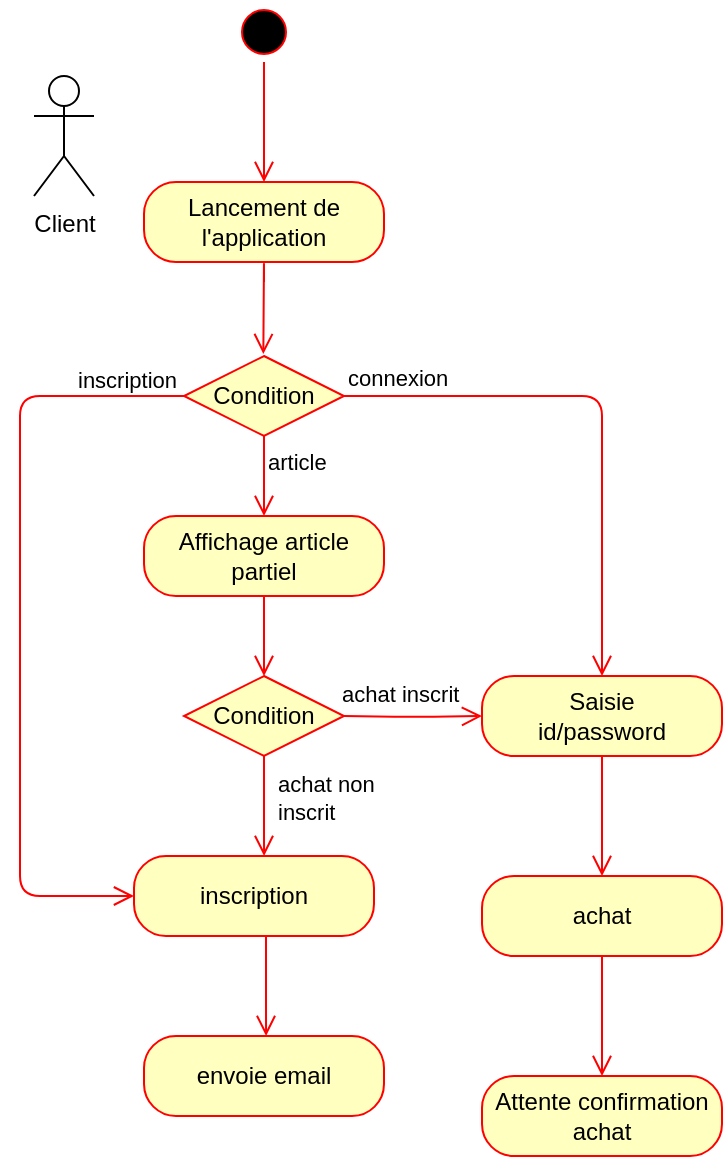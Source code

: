 <mxfile version="14.6.11"><diagram id="3rWrShMHE93Ierf2Pg5C" name="Page-1"><mxGraphModel dx="631" dy="430" grid="1" gridSize="10" guides="1" tooltips="1" connect="1" arrows="1" fold="1" page="1" pageScale="1" pageWidth="827" pageHeight="1169" math="0" shadow="0"><root><mxCell id="0"/><mxCell id="1" parent="0"/><mxCell id="hWEQFtSJjJlN7xaY4b4n-1" value="Client" style="shape=umlActor;verticalLabelPosition=bottom;verticalAlign=top;html=1;" vertex="1" parent="1"><mxGeometry x="70" y="70" width="30" height="60" as="geometry"/></mxCell><mxCell id="hWEQFtSJjJlN7xaY4b4n-6" value="" style="ellipse;html=1;shape=startState;fillColor=#000000;strokeColor=#ff0000;" vertex="1" parent="1"><mxGeometry x="170" y="33" width="30" height="30" as="geometry"/></mxCell><mxCell id="hWEQFtSJjJlN7xaY4b4n-7" value="" style="edgeStyle=orthogonalEdgeStyle;html=1;verticalAlign=bottom;endArrow=open;endSize=8;strokeColor=#ff0000;" edge="1" source="hWEQFtSJjJlN7xaY4b4n-6" parent="1"><mxGeometry relative="1" as="geometry"><mxPoint x="185" y="123" as="targetPoint"/></mxGeometry></mxCell><mxCell id="hWEQFtSJjJlN7xaY4b4n-8" value="Lancement de l'application" style="rounded=1;whiteSpace=wrap;html=1;arcSize=40;fontColor=#000000;fillColor=#ffffc0;strokeColor=#ff0000;" vertex="1" parent="1"><mxGeometry x="125" y="123" width="120" height="40" as="geometry"/></mxCell><mxCell id="hWEQFtSJjJlN7xaY4b4n-9" value="" style="edgeStyle=orthogonalEdgeStyle;html=1;verticalAlign=bottom;endArrow=open;endSize=8;strokeColor=#ff0000;" edge="1" parent="1"><mxGeometry relative="1" as="geometry"><mxPoint x="184.67" y="209" as="targetPoint"/><mxPoint x="185" y="173" as="sourcePoint"/><Array as="points"><mxPoint x="185" y="160"/><mxPoint x="185" y="160"/></Array></mxGeometry></mxCell><mxCell id="hWEQFtSJjJlN7xaY4b4n-16" value="Condition" style="rhombus;whiteSpace=wrap;html=1;fillColor=#ffffc0;strokeColor=#ff0000;" vertex="1" parent="1"><mxGeometry x="145" y="210" width="80" height="40" as="geometry"/></mxCell><mxCell id="hWEQFtSJjJlN7xaY4b4n-17" value="connexion" style="edgeStyle=orthogonalEdgeStyle;html=1;align=left;verticalAlign=bottom;endArrow=open;endSize=8;strokeColor=#ff0000;entryX=0.5;entryY=0;entryDx=0;entryDy=0;" edge="1" source="hWEQFtSJjJlN7xaY4b4n-16" parent="1" target="hWEQFtSJjJlN7xaY4b4n-21"><mxGeometry x="-1" relative="1" as="geometry"><mxPoint x="320" y="280" as="targetPoint"/></mxGeometry></mxCell><mxCell id="hWEQFtSJjJlN7xaY4b4n-18" value="article" style="edgeStyle=orthogonalEdgeStyle;html=1;align=left;verticalAlign=top;endArrow=open;endSize=8;strokeColor=#ff0000;" edge="1" source="hWEQFtSJjJlN7xaY4b4n-16" parent="1"><mxGeometry x="-1" relative="1" as="geometry"><mxPoint x="185" y="290" as="targetPoint"/></mxGeometry></mxCell><mxCell id="hWEQFtSJjJlN7xaY4b4n-20" value="Condition" style="rhombus;whiteSpace=wrap;html=1;fillColor=#ffffc0;strokeColor=#ff0000;" vertex="1" parent="1"><mxGeometry x="145" y="370" width="80" height="40" as="geometry"/></mxCell><mxCell id="hWEQFtSJjJlN7xaY4b4n-21" value="Saisie&lt;br&gt;id/password" style="rounded=1;whiteSpace=wrap;html=1;arcSize=40;fontColor=#000000;fillColor=#ffffc0;strokeColor=#ff0000;" vertex="1" parent="1"><mxGeometry x="294" y="370" width="120" height="40" as="geometry"/></mxCell><mxCell id="hWEQFtSJjJlN7xaY4b4n-22" value="Affichage article partiel" style="rounded=1;whiteSpace=wrap;html=1;arcSize=40;fontColor=#000000;fillColor=#ffffc0;strokeColor=#ff0000;" vertex="1" parent="1"><mxGeometry x="125" y="290" width="120" height="40" as="geometry"/></mxCell><mxCell id="hWEQFtSJjJlN7xaY4b4n-24" value="" style="edgeStyle=orthogonalEdgeStyle;html=1;align=left;verticalAlign=top;endArrow=open;endSize=8;strokeColor=#ff0000;" edge="1" parent="1"><mxGeometry x="-1" relative="1" as="geometry"><mxPoint x="185" y="370" as="targetPoint"/><mxPoint x="185" y="330" as="sourcePoint"/></mxGeometry></mxCell><mxCell id="hWEQFtSJjJlN7xaY4b4n-25" value="" style="edgeStyle=orthogonalEdgeStyle;html=1;align=left;verticalAlign=top;endArrow=open;endSize=8;strokeColor=#ff0000;entryX=0;entryY=0.5;entryDx=0;entryDy=0;" edge="1" parent="1" target="hWEQFtSJjJlN7xaY4b4n-21"><mxGeometry x="-1" relative="1" as="geometry"><mxPoint x="290" y="390" as="targetPoint"/><mxPoint x="225" y="390" as="sourcePoint"/><Array as="points"/></mxGeometry></mxCell><mxCell id="hWEQFtSJjJlN7xaY4b4n-26" value="&lt;font face=&quot;helvetica&quot;&gt;&lt;span style=&quot;font-size: 11px ; background-color: rgb(255 , 255 , 255)&quot;&gt;achat inscrit&lt;/span&gt;&lt;/font&gt;" style="text;whiteSpace=wrap;html=1;" vertex="1" parent="1"><mxGeometry x="222" y="365" width="80" height="30" as="geometry"/></mxCell><mxCell id="hWEQFtSJjJlN7xaY4b4n-27" value="inscription" style="rounded=1;whiteSpace=wrap;html=1;arcSize=40;fontColor=#000000;fillColor=#ffffc0;strokeColor=#ff0000;" vertex="1" parent="1"><mxGeometry x="120" y="460" width="120" height="40" as="geometry"/></mxCell><mxCell id="hWEQFtSJjJlN7xaY4b4n-28" value="" style="edgeStyle=orthogonalEdgeStyle;html=1;align=left;verticalAlign=bottom;endArrow=open;endSize=8;strokeColor=#ff0000;exitX=0;exitY=0.5;exitDx=0;exitDy=0;" edge="1" parent="1" source="hWEQFtSJjJlN7xaY4b4n-16"><mxGeometry x="-1" y="-41" relative="1" as="geometry"><mxPoint x="120" y="480" as="targetPoint"/><mxPoint x="143" y="230" as="sourcePoint"/><Array as="points"><mxPoint x="63" y="230"/><mxPoint x="63" y="480"/></Array><mxPoint x="40" y="31" as="offset"/></mxGeometry></mxCell><mxCell id="hWEQFtSJjJlN7xaY4b4n-29" value="&lt;span style=&quot;color: rgb(0 , 0 , 0) ; font-family: &amp;#34;helvetica&amp;#34; ; font-size: 11px ; font-style: normal ; font-weight: normal ; letter-spacing: normal ; text-align: left ; text-indent: 0px ; text-transform: none ; word-spacing: 0px ; background-color: rgb(255 , 255 , 255) ; text-decoration: none ; display: inline ; float: none&quot;&gt;inscription&lt;/span&gt;" style="text;whiteSpace=wrap;html=1;" vertex="1" parent="1"><mxGeometry x="90" y="208" width="50" height="30" as="geometry"/></mxCell><mxCell id="hWEQFtSJjJlN7xaY4b4n-33" value="" style="edgeStyle=orthogonalEdgeStyle;html=1;verticalAlign=bottom;endArrow=open;endSize=8;strokeColor=#ff0000;exitX=0.5;exitY=1;exitDx=0;exitDy=0;entryX=0.542;entryY=0;entryDx=0;entryDy=0;entryPerimeter=0;" edge="1" parent="1" source="hWEQFtSJjJlN7xaY4b4n-20" target="hWEQFtSJjJlN7xaY4b4n-27"><mxGeometry relative="1" as="geometry"><mxPoint x="310" y="511.333" as="targetPoint"/><mxPoint x="320" y="440" as="sourcePoint"/><Array as="points"><mxPoint x="185" y="450"/><mxPoint x="185" y="450"/></Array></mxGeometry></mxCell><mxCell id="hWEQFtSJjJlN7xaY4b4n-34" value="&lt;font face=&quot;helvetica&quot;&gt;&lt;span style=&quot;font-size: 11px ; background-color: rgb(255 , 255 , 255)&quot;&gt;achat non inscrit&lt;/span&gt;&lt;/font&gt;" style="text;whiteSpace=wrap;html=1;" vertex="1" parent="1"><mxGeometry x="190" y="410" width="80" height="30" as="geometry"/></mxCell><mxCell id="hWEQFtSJjJlN7xaY4b4n-35" value="" style="edgeStyle=orthogonalEdgeStyle;html=1;verticalAlign=bottom;endArrow=open;endSize=8;strokeColor=#ff0000;exitX=0.5;exitY=1;exitDx=0;exitDy=0;entryX=0.542;entryY=0;entryDx=0;entryDy=0;entryPerimeter=0;" edge="1" parent="1"><mxGeometry relative="1" as="geometry"><mxPoint x="186.04" y="550" as="targetPoint"/><mxPoint x="186" y="500" as="sourcePoint"/><Array as="points"><mxPoint x="186" y="540"/><mxPoint x="186" y="540"/></Array></mxGeometry></mxCell><mxCell id="hWEQFtSJjJlN7xaY4b4n-36" value="envoie email" style="rounded=1;whiteSpace=wrap;html=1;arcSize=40;fontColor=#000000;fillColor=#ffffc0;strokeColor=#ff0000;" vertex="1" parent="1"><mxGeometry x="125" y="550" width="120" height="40" as="geometry"/></mxCell><mxCell id="hWEQFtSJjJlN7xaY4b4n-38" value="achat" style="rounded=1;whiteSpace=wrap;html=1;arcSize=40;fontColor=#000000;fillColor=#ffffc0;strokeColor=#ff0000;" vertex="1" parent="1"><mxGeometry x="294" y="470" width="120" height="40" as="geometry"/></mxCell><mxCell id="hWEQFtSJjJlN7xaY4b4n-39" value="" style="edgeStyle=orthogonalEdgeStyle;html=1;verticalAlign=bottom;endArrow=open;endSize=8;strokeColor=#ff0000;exitX=0.5;exitY=1;exitDx=0;exitDy=0;entryX=0.5;entryY=0;entryDx=0;entryDy=0;" edge="1" parent="1" source="hWEQFtSJjJlN7xaY4b4n-21" target="hWEQFtSJjJlN7xaY4b4n-38"><mxGeometry relative="1" as="geometry"><mxPoint x="196.04" y="560" as="targetPoint"/><mxPoint x="196" y="510" as="sourcePoint"/><Array as="points"><mxPoint x="354" y="440"/><mxPoint x="354" y="440"/></Array></mxGeometry></mxCell><mxCell id="hWEQFtSJjJlN7xaY4b4n-40" value="" style="edgeStyle=orthogonalEdgeStyle;html=1;verticalAlign=bottom;endArrow=open;endSize=8;strokeColor=#ff0000;exitX=0.5;exitY=1;exitDx=0;exitDy=0;" edge="1" parent="1" source="hWEQFtSJjJlN7xaY4b4n-38"><mxGeometry relative="1" as="geometry"><mxPoint x="354" y="570" as="targetPoint"/><mxPoint x="364" y="420" as="sourcePoint"/><Array as="points"><mxPoint x="354" y="540"/><mxPoint x="354" y="540"/></Array></mxGeometry></mxCell><mxCell id="hWEQFtSJjJlN7xaY4b4n-41" value="Attente confirmation achat" style="rounded=1;whiteSpace=wrap;html=1;arcSize=40;fontColor=#000000;fillColor=#ffffc0;strokeColor=#ff0000;" vertex="1" parent="1"><mxGeometry x="294" y="570" width="120" height="40" as="geometry"/></mxCell></root></mxGraphModel></diagram></mxfile>